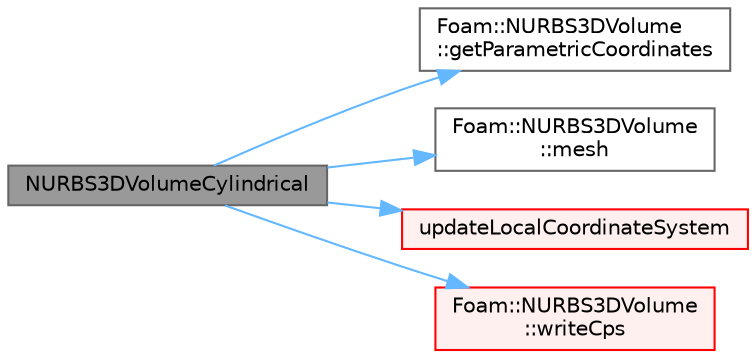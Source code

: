 digraph "NURBS3DVolumeCylindrical"
{
 // LATEX_PDF_SIZE
  bgcolor="transparent";
  edge [fontname=Helvetica,fontsize=10,labelfontname=Helvetica,labelfontsize=10];
  node [fontname=Helvetica,fontsize=10,shape=box,height=0.2,width=0.4];
  rankdir="LR";
  Node1 [id="Node000001",label="NURBS3DVolumeCylindrical",height=0.2,width=0.4,color="gray40", fillcolor="grey60", style="filled", fontcolor="black",tooltip=" "];
  Node1 -> Node2 [id="edge1_Node000001_Node000002",color="steelblue1",style="solid",tooltip=" "];
  Node2 [id="Node000002",label="Foam::NURBS3DVolume\l::getParametricCoordinates",height=0.2,width=0.4,color="grey40", fillcolor="white", style="filled",URL="$classFoam_1_1NURBS3DVolume.html#a6ad9befc1d289e5fdda0b5827167a3cb",tooltip=" "];
  Node1 -> Node3 [id="edge2_Node000001_Node000003",color="steelblue1",style="solid",tooltip=" "];
  Node3 [id="Node000003",label="Foam::NURBS3DVolume\l::mesh",height=0.2,width=0.4,color="grey40", fillcolor="white", style="filled",URL="$classFoam_1_1NURBS3DVolume.html#acb31d92d519d673eae6328d85d16fa52",tooltip=" "];
  Node1 -> Node4 [id="edge3_Node000001_Node000004",color="steelblue1",style="solid",tooltip=" "];
  Node4 [id="Node000004",label="updateLocalCoordinateSystem",height=0.2,width=0.4,color="red", fillcolor="#FFF0F0", style="filled",URL="$classFoam_1_1NURBS3DVolumeCylindrical.html#a337219be2fa03b655605faf12cbebf1b",tooltip=" "];
  Node1 -> Node12 [id="edge4_Node000001_Node000012",color="steelblue1",style="solid",tooltip=" "];
  Node12 [id="Node000012",label="Foam::NURBS3DVolume\l::writeCps",height=0.2,width=0.4,color="red", fillcolor="#FFF0F0", style="filled",URL="$classFoam_1_1NURBS3DVolume.html#a87824127d71aace0bdd75bca577bb65d",tooltip=" "];
}
